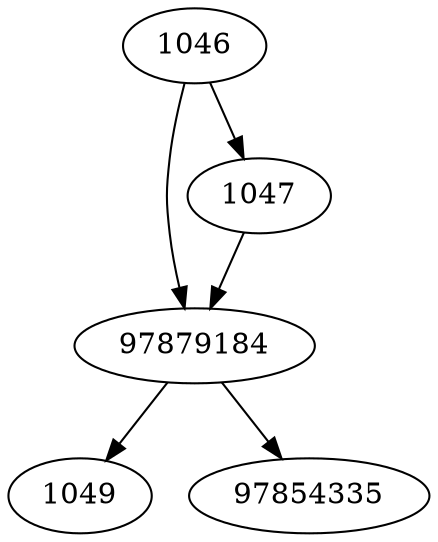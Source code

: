 strict digraph  {
97879184;
1046;
1047;
1049;
97854335;
97879184 -> 1049;
97879184 -> 97854335;
1046 -> 97879184;
1046 -> 1047;
1047 -> 97879184;
}
